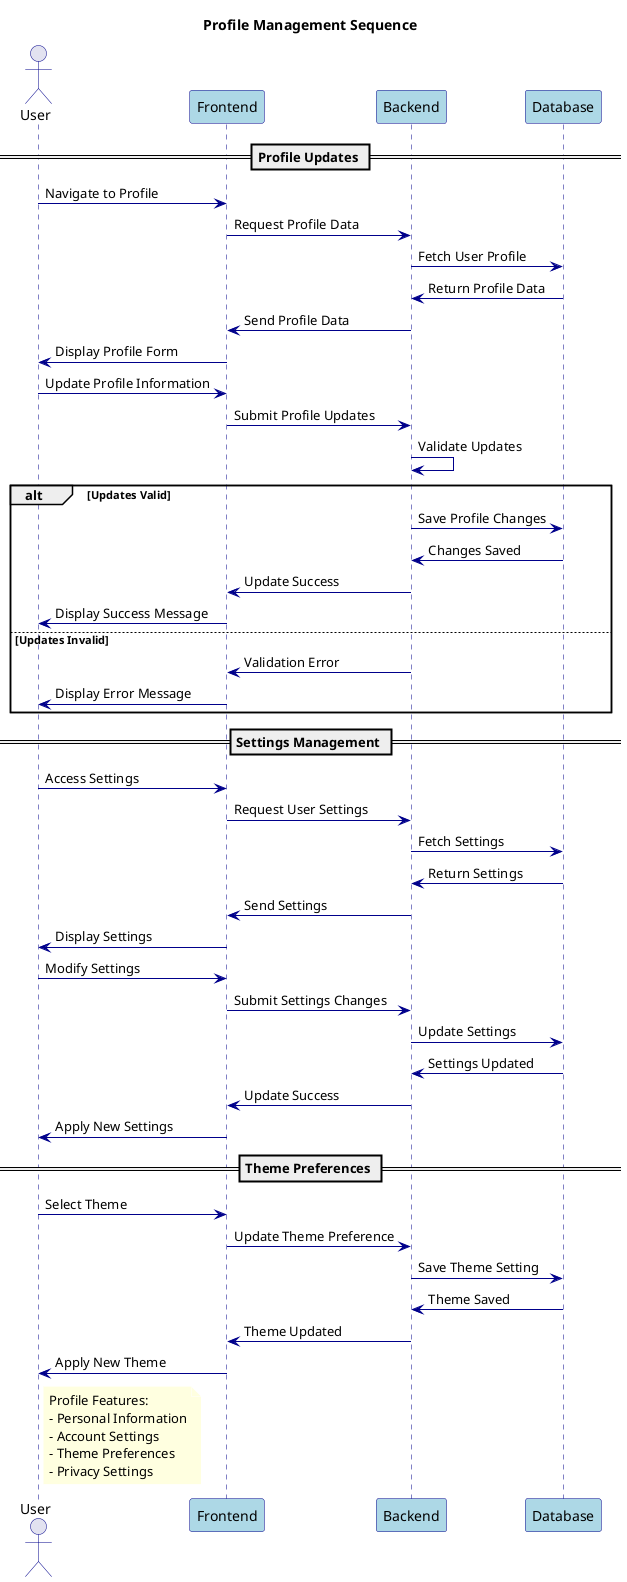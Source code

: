 @startuml ProfileManagement

' Styling
skinparam backgroundColor white
skinparam sequence {
    ArrowColor DarkBlue
    ActorBorderColor DarkBlue
    LifeLineBorderColor DarkBlue
    ParticipantBorderColor DarkBlue
    ParticipantBackgroundColor LightBlue
}
skinparam note {
    BackgroundColor LightYellow
    BorderColor DarkYellow
    FontColor Black
}

title Profile Management Sequence

actor User
participant "Frontend" as FE
participant "Backend" as BE
participant "Database" as DB

== Profile Updates ==

User -> FE: Navigate to Profile
FE -> BE: Request Profile Data
BE -> DB: Fetch User Profile
DB -> BE: Return Profile Data
BE -> FE: Send Profile Data
FE -> User: Display Profile Form

User -> FE: Update Profile Information
FE -> BE: Submit Profile Updates
BE -> BE: Validate Updates

alt Updates Valid
    BE -> DB: Save Profile Changes
    DB -> BE: Changes Saved
    BE -> FE: Update Success
    FE -> User: Display Success Message
else Updates Invalid
    BE -> FE: Validation Error
    FE -> User: Display Error Message
end

== Settings Management ==

User -> FE: Access Settings
FE -> BE: Request User Settings
BE -> DB: Fetch Settings
DB -> BE: Return Settings
BE -> FE: Send Settings
FE -> User: Display Settings

User -> FE: Modify Settings
FE -> BE: Submit Settings Changes
BE -> DB: Update Settings
DB -> BE: Settings Updated
BE -> FE: Update Success
FE -> User: Apply New Settings

== Theme Preferences ==

User -> FE: Select Theme
FE -> BE: Update Theme Preference
BE -> DB: Save Theme Setting
DB -> BE: Theme Saved
BE -> FE: Theme Updated
FE -> User: Apply New Theme

note right of User
  Profile Features:
  - Personal Information
  - Account Settings
  - Theme Preferences
  - Privacy Settings
end note

@enduml 